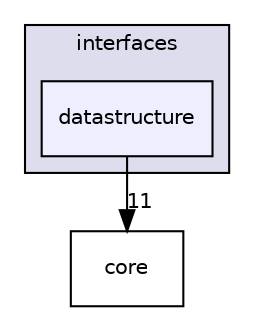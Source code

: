 digraph "interfaces/datastructure" {
  compound=true
  node [ fontsize="10", fontname="Helvetica"];
  edge [ labelfontsize="10", labelfontname="Helvetica"];
  subgraph clusterdir_ff6b5900125bb0123025c1cb24bdc726 {
    graph [ bgcolor="#ddddee", pencolor="black", label="interfaces" fontname="Helvetica", fontsize="10", URL="dir_ff6b5900125bb0123025c1cb24bdc726.html"]
  dir_3163639002ef67c6c12f1b2ccf7afca4 [shape=box, label="datastructure", style="filled", fillcolor="#eeeeff", pencolor="black", URL="dir_3163639002ef67c6c12f1b2ccf7afca4.html"];
  }
  dir_77ad411c1185b239213b2b94f266553b [shape=box label="core" URL="dir_77ad411c1185b239213b2b94f266553b.html"];
  dir_3163639002ef67c6c12f1b2ccf7afca4->dir_77ad411c1185b239213b2b94f266553b [headlabel="11", labeldistance=1.5 headhref="dir_000023_000022.html"];
}
